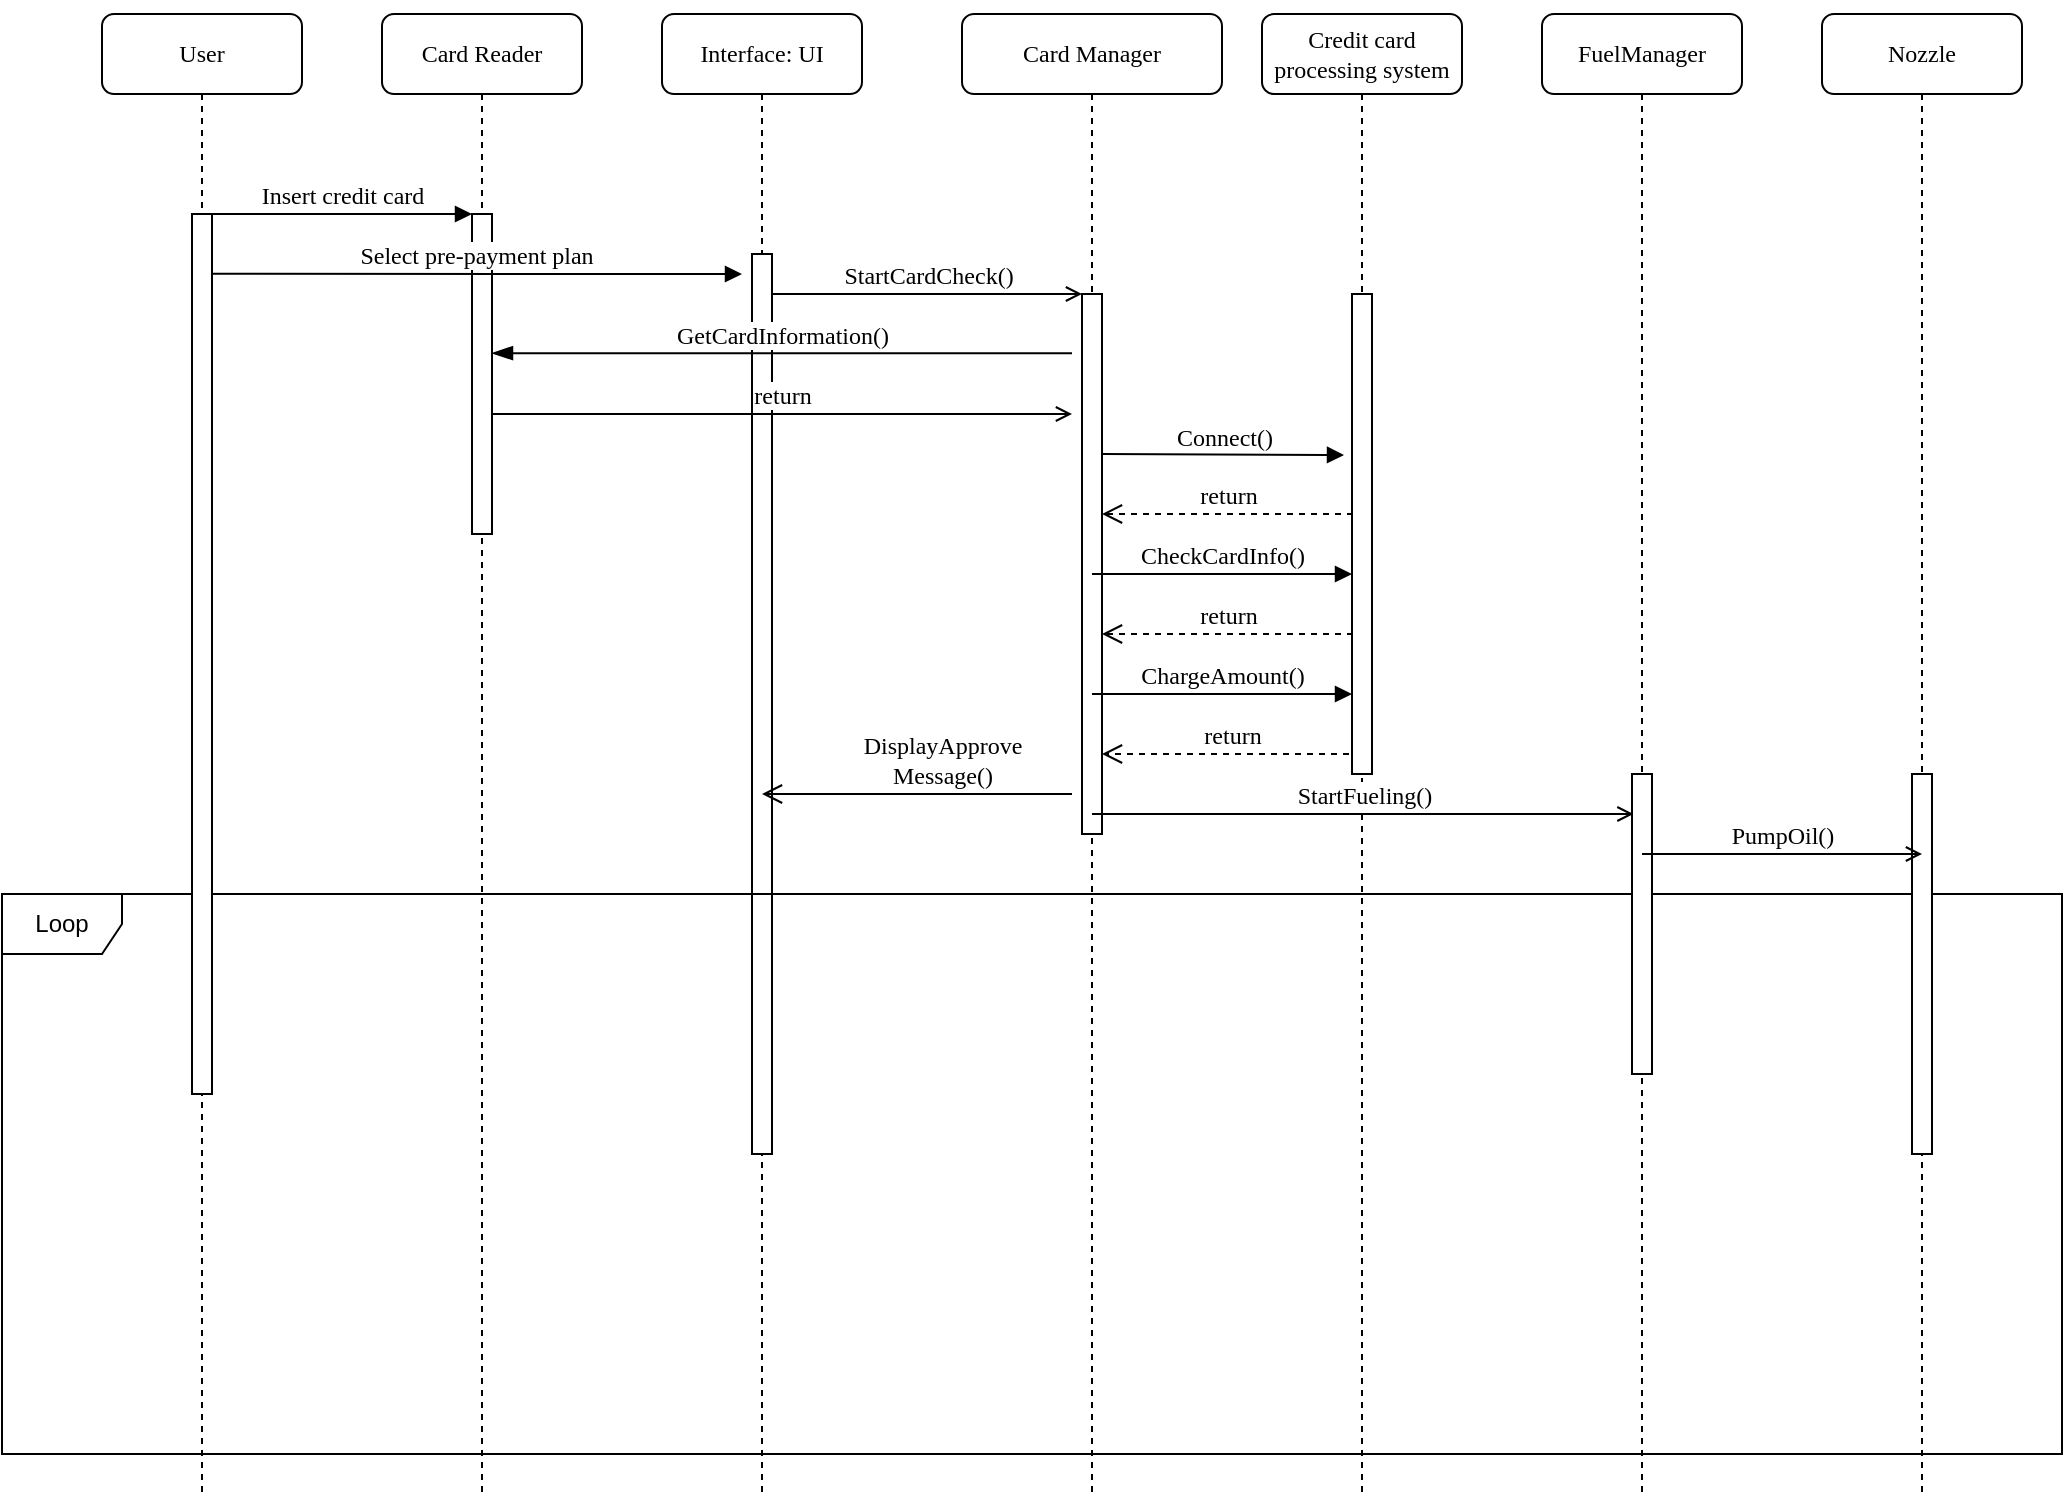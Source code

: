 <mxfile version="26.0.10">
  <diagram name="Page-1" id="13e1069c-82ec-6db2-03f1-153e76fe0fe0">
    <mxGraphModel dx="1392" dy="753" grid="1" gridSize="10" guides="1" tooltips="1" connect="1" arrows="1" fold="1" page="1" pageScale="1" pageWidth="1100" pageHeight="850" background="none" math="0" shadow="0">
      <root>
        <mxCell id="0" />
        <mxCell id="1" parent="0" />
        <mxCell id="7baba1c4bc27f4b0-2" value="Card Reader" style="shape=umlLifeline;perimeter=lifelinePerimeter;whiteSpace=wrap;html=1;container=1;collapsible=0;recursiveResize=0;outlineConnect=0;rounded=1;shadow=0;comic=0;labelBackgroundColor=none;strokeWidth=1;fontFamily=Verdana;fontSize=12;align=center;" parent="1" vertex="1">
          <mxGeometry x="240" y="80" width="100" height="740" as="geometry" />
        </mxCell>
        <mxCell id="7baba1c4bc27f4b0-10" value="" style="html=1;points=[];perimeter=orthogonalPerimeter;rounded=0;shadow=0;comic=0;labelBackgroundColor=none;strokeWidth=1;fontFamily=Verdana;fontSize=12;align=center;" parent="7baba1c4bc27f4b0-2" vertex="1">
          <mxGeometry x="45" y="100" width="10" height="160" as="geometry" />
        </mxCell>
        <mxCell id="7baba1c4bc27f4b0-14" value="&lt;span style=&quot;background-color: light-dark(#ffffff, var(--ge-dark-color, #121212));&quot;&gt;Select pre-payment plan&lt;/span&gt;" style="html=1;verticalAlign=bottom;endArrow=block;labelBackgroundColor=none;fontFamily=Verdana;fontSize=12;edgeStyle=elbowEdgeStyle;elbow=vertical;exitX=0.7;exitY=0.068;exitDx=0;exitDy=0;exitPerimeter=0;targetPerimeterSpacing=0;" parent="7baba1c4bc27f4b0-2" source="7baba1c4bc27f4b0-9" edge="1">
          <mxGeometry x="0.011" relative="1" as="geometry">
            <mxPoint x="-90.5" y="130" as="sourcePoint" />
            <mxPoint x="180" y="130" as="targetPoint" />
            <mxPoint as="offset" />
          </mxGeometry>
        </mxCell>
        <mxCell id="7baba1c4bc27f4b0-3" value="Interface: UI" style="shape=umlLifeline;perimeter=lifelinePerimeter;whiteSpace=wrap;html=1;container=1;collapsible=0;recursiveResize=0;outlineConnect=0;rounded=1;shadow=0;comic=0;labelBackgroundColor=none;strokeWidth=1;fontFamily=Verdana;fontSize=12;align=center;" parent="1" vertex="1">
          <mxGeometry x="380" y="80" width="100" height="740" as="geometry" />
        </mxCell>
        <mxCell id="7baba1c4bc27f4b0-13" value="" style="html=1;points=[];perimeter=orthogonalPerimeter;rounded=0;shadow=0;comic=0;labelBackgroundColor=none;strokeWidth=1;fontFamily=Verdana;fontSize=12;align=center;" parent="7baba1c4bc27f4b0-3" vertex="1">
          <mxGeometry x="45" y="120" width="10" height="450" as="geometry" />
        </mxCell>
        <mxCell id="7baba1c4bc27f4b0-4" value="&lt;p&gt;Card Manager&lt;/p&gt;" style="shape=umlLifeline;perimeter=lifelinePerimeter;whiteSpace=wrap;html=1;container=1;collapsible=0;recursiveResize=0;outlineConnect=0;rounded=1;shadow=0;comic=0;labelBackgroundColor=none;strokeWidth=1;fontFamily=Verdana;fontSize=12;align=center;" parent="1" vertex="1">
          <mxGeometry x="530" y="80" width="130" height="740" as="geometry" />
        </mxCell>
        <mxCell id="7baba1c4bc27f4b0-16" value="" style="html=1;points=[];perimeter=orthogonalPerimeter;rounded=0;shadow=0;comic=0;labelBackgroundColor=none;strokeWidth=1;fontFamily=Verdana;fontSize=12;align=center;" parent="7baba1c4bc27f4b0-4" vertex="1">
          <mxGeometry x="60" y="140" width="10" height="270" as="geometry" />
        </mxCell>
        <mxCell id="67eGQXLDQbUscURLAilL-4" value="Connect()" style="html=1;verticalAlign=bottom;endArrow=block;labelBackgroundColor=none;fontFamily=Verdana;fontSize=12;edgeStyle=elbowEdgeStyle;elbow=vertical;entryX=-0.4;entryY=0.338;entryDx=0;entryDy=0;entryPerimeter=0;targetPerimeterSpacing=1;" parent="7baba1c4bc27f4b0-4" edge="1" target="7baba1c4bc27f4b0-19">
          <mxGeometry relative="1" as="geometry">
            <mxPoint x="70" y="220" as="sourcePoint" />
            <Array as="points" />
            <mxPoint x="200" y="220" as="targetPoint" />
          </mxGeometry>
        </mxCell>
        <mxCell id="67eGQXLDQbUscURLAilL-12" value="&lt;span style=&quot;background-color: light-dark(#ffffff, var(--ge-dark-color, #121212));&quot;&gt;return&lt;/span&gt;" style="html=1;verticalAlign=bottom;endArrow=open;endSize=8;labelBackgroundColor=none;fontFamily=Verdana;fontSize=12;edgeStyle=elbowEdgeStyle;elbow=vertical;dashed=1;" parent="7baba1c4bc27f4b0-4" edge="1" source="7baba1c4bc27f4b0-5">
          <mxGeometry relative="1" as="geometry">
            <mxPoint x="70" y="370" as="targetPoint" />
            <Array as="points">
              <mxPoint x="185" y="370" />
            </Array>
            <mxPoint x="210" y="370" as="sourcePoint" />
          </mxGeometry>
        </mxCell>
        <mxCell id="7baba1c4bc27f4b0-5" value="&lt;p&gt;&lt;font&gt;&lt;span style=&quot;&quot; lang=&quot;EN-US&quot;&gt;Credit card&lt;br&gt;&lt;/span&gt;&lt;span style=&quot;&quot; lang=&quot;EN-US&quot;&gt;processing system&lt;/span&gt;&lt;/font&gt;&lt;/p&gt;" style="shape=umlLifeline;perimeter=lifelinePerimeter;whiteSpace=wrap;html=1;container=1;collapsible=0;recursiveResize=0;outlineConnect=0;rounded=1;shadow=0;comic=0;labelBackgroundColor=none;strokeWidth=1;fontFamily=Verdana;fontSize=12;align=center;" parent="1" vertex="1">
          <mxGeometry x="680" y="80" width="100" height="740" as="geometry" />
        </mxCell>
        <mxCell id="67eGQXLDQbUscURLAilL-6" value="CheckCardInfo()" style="html=1;verticalAlign=bottom;endArrow=block;labelBackgroundColor=none;fontFamily=Verdana;fontSize=12;edgeStyle=elbowEdgeStyle;elbow=vertical;" parent="7baba1c4bc27f4b0-5" edge="1" source="7baba1c4bc27f4b0-4">
          <mxGeometry relative="1" as="geometry">
            <mxPoint x="-85" y="280" as="sourcePoint" />
            <Array as="points" />
            <mxPoint x="45" y="280" as="targetPoint" />
          </mxGeometry>
        </mxCell>
        <mxCell id="iSL0mZkJpwUw8I5giGHB-1" value="&lt;span style=&quot;background-color: light-dark(#ffffff, var(--ge-dark-color, #121212));&quot;&gt;StartFueling()&lt;/span&gt;" style="html=1;verticalAlign=bottom;endArrow=open;labelBackgroundColor=none;fontFamily=Verdana;fontSize=12;elbow=vertical;endFill=0;sourcePerimeterSpacing=0;targetPerimeterSpacing=0;endSize=6;" edge="1" parent="7baba1c4bc27f4b0-5" source="7baba1c4bc27f4b0-4">
          <mxGeometry relative="1" as="geometry">
            <mxPoint x="-70" y="400" as="sourcePoint" />
            <mxPoint x="185.75" y="400.0" as="targetPoint" />
          </mxGeometry>
        </mxCell>
        <mxCell id="iSL0mZkJpwUw8I5giGHB-13" value="&lt;span style=&quot;background-color: light-dark(#ffffff, var(--ge-dark-color, #121212));&quot;&gt;return&lt;/span&gt;" style="html=1;verticalAlign=bottom;endArrow=open;endSize=8;labelBackgroundColor=none;fontFamily=Verdana;fontSize=12;elbow=vertical;dashed=1;" edge="1" parent="7baba1c4bc27f4b0-5">
          <mxGeometry relative="1" as="geometry">
            <mxPoint x="-80" y="310" as="targetPoint" />
            <mxPoint x="45.5" y="310" as="sourcePoint" />
          </mxGeometry>
        </mxCell>
        <mxCell id="67eGQXLDQbUscURLAilL-14" value="Loop" style="shape=umlFrame;whiteSpace=wrap;html=1;pointerEvents=0;" parent="7baba1c4bc27f4b0-5" vertex="1">
          <mxGeometry x="-630" y="440" width="1030" height="280" as="geometry" />
        </mxCell>
        <mxCell id="7baba1c4bc27f4b0-6" value="FuelManager" style="shape=umlLifeline;perimeter=lifelinePerimeter;whiteSpace=wrap;html=1;container=1;collapsible=0;recursiveResize=0;outlineConnect=0;rounded=1;shadow=0;comic=0;labelBackgroundColor=none;strokeWidth=1;fontFamily=Verdana;fontSize=12;align=center;" parent="1" vertex="1">
          <mxGeometry x="820" y="80" width="100" height="740" as="geometry" />
        </mxCell>
        <mxCell id="7baba1c4bc27f4b0-28" value="" style="html=1;points=[];perimeter=orthogonalPerimeter;rounded=0;shadow=0;comic=0;labelBackgroundColor=none;strokeWidth=1;fontFamily=Verdana;fontSize=12;align=center;" parent="7baba1c4bc27f4b0-6" vertex="1">
          <mxGeometry x="45" y="380" width="10" height="150" as="geometry" />
        </mxCell>
        <mxCell id="7baba1c4bc27f4b0-7" value="Nozzle" style="shape=umlLifeline;perimeter=lifelinePerimeter;whiteSpace=wrap;html=1;container=1;collapsible=0;recursiveResize=0;outlineConnect=0;rounded=1;shadow=0;comic=0;labelBackgroundColor=none;strokeWidth=1;fontFamily=Verdana;fontSize=12;align=center;" parent="1" vertex="1">
          <mxGeometry x="960" y="80" width="100" height="740" as="geometry" />
        </mxCell>
        <mxCell id="7baba1c4bc27f4b0-8" value="User" style="shape=umlLifeline;perimeter=lifelinePerimeter;whiteSpace=wrap;html=1;container=1;collapsible=0;recursiveResize=0;outlineConnect=0;rounded=1;shadow=0;comic=0;labelBackgroundColor=none;strokeWidth=1;fontFamily=Verdana;fontSize=12;align=center;" parent="1" vertex="1">
          <mxGeometry x="100" y="80" width="100" height="740" as="geometry" />
        </mxCell>
        <mxCell id="7baba1c4bc27f4b0-9" value="" style="html=1;points=[];perimeter=orthogonalPerimeter;rounded=0;shadow=0;comic=0;labelBackgroundColor=none;strokeWidth=1;fontFamily=Verdana;fontSize=12;align=center;" parent="7baba1c4bc27f4b0-8" vertex="1">
          <mxGeometry x="45" y="100" width="10" height="440" as="geometry" />
        </mxCell>
        <mxCell id="7baba1c4bc27f4b0-17" value="StartCardCheck()" style="html=1;verticalAlign=bottom;endArrow=open;labelBackgroundColor=none;fontFamily=Verdana;fontSize=12;edgeStyle=elbowEdgeStyle;elbow=vertical;endFill=0;" parent="1" source="7baba1c4bc27f4b0-13" target="7baba1c4bc27f4b0-16" edge="1">
          <mxGeometry relative="1" as="geometry">
            <mxPoint x="510" y="220" as="sourcePoint" />
            <Array as="points">
              <mxPoint x="460" y="220" />
            </Array>
          </mxGeometry>
        </mxCell>
        <mxCell id="7baba1c4bc27f4b0-19" value="" style="html=1;points=[];perimeter=orthogonalPerimeter;rounded=0;shadow=0;comic=0;labelBackgroundColor=none;strokeWidth=1;fontFamily=Verdana;fontSize=12;align=center;" parent="1" vertex="1">
          <mxGeometry x="725" y="220" width="10" height="240" as="geometry" />
        </mxCell>
        <mxCell id="7baba1c4bc27f4b0-25" value="" style="html=1;points=[];perimeter=orthogonalPerimeter;rounded=0;shadow=0;comic=0;labelBackgroundColor=none;strokeColor=#000000;strokeWidth=1;fillColor=#FFFFFF;fontFamily=Verdana;fontSize=12;fontColor=#000000;align=center;" parent="1" vertex="1">
          <mxGeometry x="1005" y="460" width="10" height="190" as="geometry" />
        </mxCell>
        <mxCell id="7baba1c4bc27f4b0-11" value="Insert credit card" style="html=1;verticalAlign=bottom;endArrow=block;entryX=0;entryY=0;labelBackgroundColor=none;fontFamily=Verdana;fontSize=12;edgeStyle=elbowEdgeStyle;elbow=vertical;" parent="1" source="7baba1c4bc27f4b0-9" target="7baba1c4bc27f4b0-10" edge="1">
          <mxGeometry relative="1" as="geometry">
            <mxPoint x="220" y="190" as="sourcePoint" />
          </mxGeometry>
        </mxCell>
        <mxCell id="67eGQXLDQbUscURLAilL-2" value="&lt;span style=&quot;background-color: light-dark(#ffffff, var(--ge-dark-color, #121212));&quot;&gt;GetCardInformation()&lt;/span&gt;" style="html=1;verticalAlign=bottom;endArrow=blockThin;endSize=8;labelBackgroundColor=none;fontFamily=Verdana;fontSize=12;edgeStyle=elbowEdgeStyle;elbow=vertical;endFill=1;" parent="1" edge="1">
          <mxGeometry relative="1" as="geometry">
            <mxPoint x="295" y="250" as="targetPoint" />
            <Array as="points">
              <mxPoint x="530" y="249.58" />
              <mxPoint x="560" y="249.58" />
            </Array>
            <mxPoint x="585" y="249.58" as="sourcePoint" />
          </mxGeometry>
        </mxCell>
        <mxCell id="67eGQXLDQbUscURLAilL-3" value="&lt;span style=&quot;background-color: rgb(255, 255, 255);&quot;&gt;return&lt;/span&gt;" style="html=1;verticalAlign=bottom;endArrow=open;labelBackgroundColor=none;fontFamily=Verdana;fontSize=12;edgeStyle=elbowEdgeStyle;elbow=vertical;endFill=0;" parent="1" edge="1">
          <mxGeometry relative="1" as="geometry">
            <mxPoint x="295" y="280" as="sourcePoint" />
            <Array as="points">
              <mxPoint x="305" y="280" />
            </Array>
            <mxPoint x="585" y="280" as="targetPoint" />
          </mxGeometry>
        </mxCell>
        <mxCell id="67eGQXLDQbUscURLAilL-10" value="ChargeAmount()" style="html=1;verticalAlign=bottom;endArrow=block;labelBackgroundColor=none;fontFamily=Verdana;fontSize=12;edgeStyle=elbowEdgeStyle;elbow=vertical;" parent="1" edge="1">
          <mxGeometry relative="1" as="geometry">
            <mxPoint x="595" y="420" as="sourcePoint" />
            <Array as="points">
              <mxPoint x="600" y="420" />
            </Array>
            <mxPoint x="725" y="420" as="targetPoint" />
          </mxGeometry>
        </mxCell>
        <mxCell id="67eGQXLDQbUscURLAilL-13" value="&lt;span style=&quot;background-color: rgb(255, 255, 255);&quot;&gt;DisplayApprove&lt;/span&gt;&lt;div&gt;&lt;span style=&quot;background-color: rgb(255, 255, 255);&quot;&gt;Message()&lt;/span&gt;&lt;/div&gt;" style="html=1;verticalAlign=bottom;endArrow=open;endSize=8;labelBackgroundColor=none;fontFamily=Verdana;fontSize=12;elbow=vertical;endFill=0;" parent="1" edge="1" target="7baba1c4bc27f4b0-3">
          <mxGeometry x="-0.154" relative="1" as="geometry">
            <mxPoint x="455" y="470" as="targetPoint" />
            <mxPoint x="585" y="470" as="sourcePoint" />
            <mxPoint as="offset" />
          </mxGeometry>
        </mxCell>
        <mxCell id="67eGQXLDQbUscURLAilL-8" value="&lt;span style=&quot;background-color: light-dark(#ffffff, var(--ge-dark-color, #121212));&quot;&gt;return&lt;/span&gt;" style="html=1;verticalAlign=bottom;endArrow=open;endSize=8;labelBackgroundColor=none;fontFamily=Verdana;fontSize=12;elbow=vertical;dashed=1;" parent="1" edge="1">
          <mxGeometry relative="1" as="geometry">
            <mxPoint x="600" y="330" as="targetPoint" />
            <mxPoint x="725.5" y="330" as="sourcePoint" />
          </mxGeometry>
        </mxCell>
        <mxCell id="iSL0mZkJpwUw8I5giGHB-14" value="&lt;span style=&quot;background-color: light-dark(#ffffff, var(--ge-dark-color, #121212));&quot;&gt;PumpOil()&lt;/span&gt;" style="html=1;verticalAlign=bottom;endArrow=open;labelBackgroundColor=none;fontFamily=Verdana;fontSize=12;elbow=vertical;endFill=0;sourcePerimeterSpacing=0;targetPerimeterSpacing=0;endSize=6;" edge="1" parent="1">
          <mxGeometry relative="1" as="geometry">
            <mxPoint x="870" y="500" as="sourcePoint" />
            <mxPoint x="1010" y="500" as="targetPoint" />
          </mxGeometry>
        </mxCell>
      </root>
    </mxGraphModel>
  </diagram>
</mxfile>
